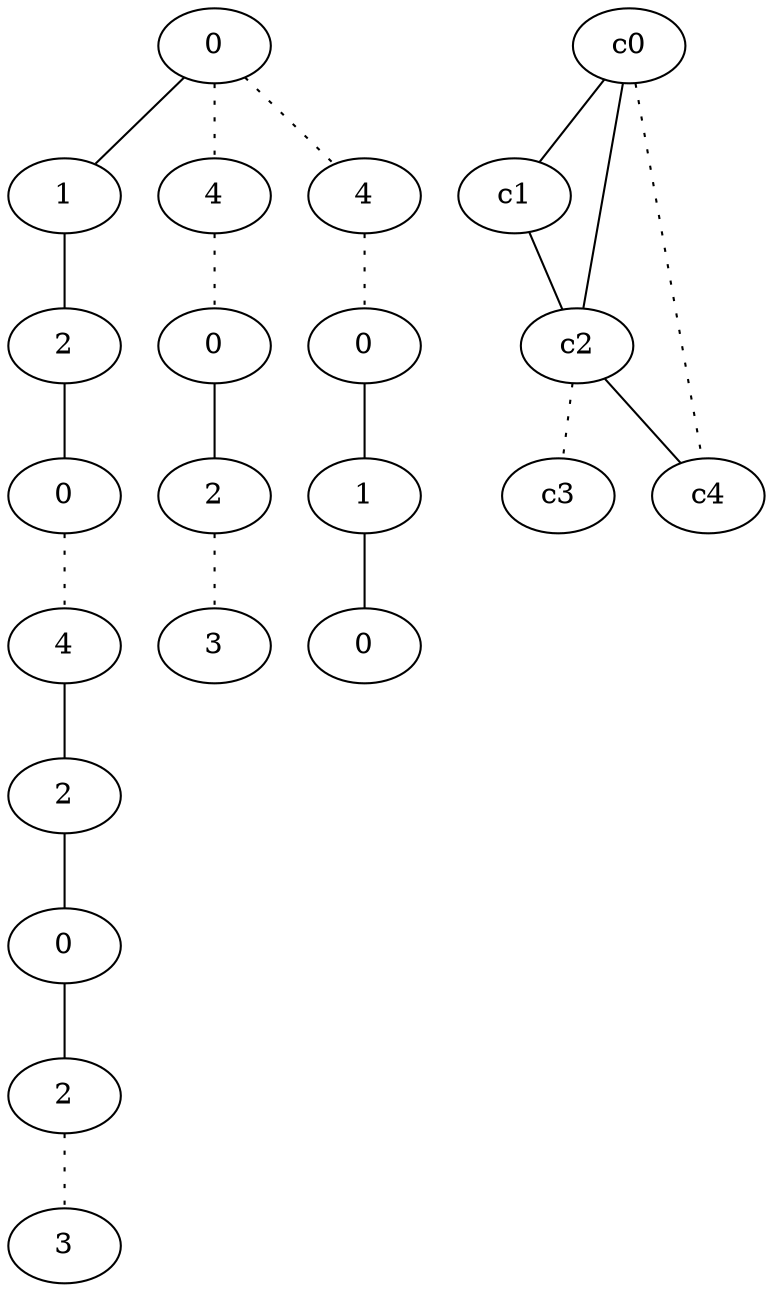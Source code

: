 graph {
a0[label=0];
a1[label=1];
a2[label=2];
a3[label=0];
a4[label=4];
a5[label=2];
a6[label=0];
a7[label=2];
a8[label=3];
a9[label=4];
a10[label=0];
a11[label=2];
a12[label=3];
a13[label=4];
a14[label=0];
a15[label=1];
a16[label=0];
a0 -- a1;
a0 -- a9 [style=dotted];
a0 -- a13 [style=dotted];
a1 -- a2;
a2 -- a3;
a3 -- a4 [style=dotted];
a4 -- a5;
a5 -- a6;
a6 -- a7;
a7 -- a8 [style=dotted];
a9 -- a10 [style=dotted];
a10 -- a11;
a11 -- a12 [style=dotted];
a13 -- a14 [style=dotted];
a14 -- a15;
a15 -- a16;
c0 -- c1;
c0 -- c2;
c0 -- c4 [style=dotted];
c1 -- c2;
c2 -- c3 [style=dotted];
c2 -- c4;
}
